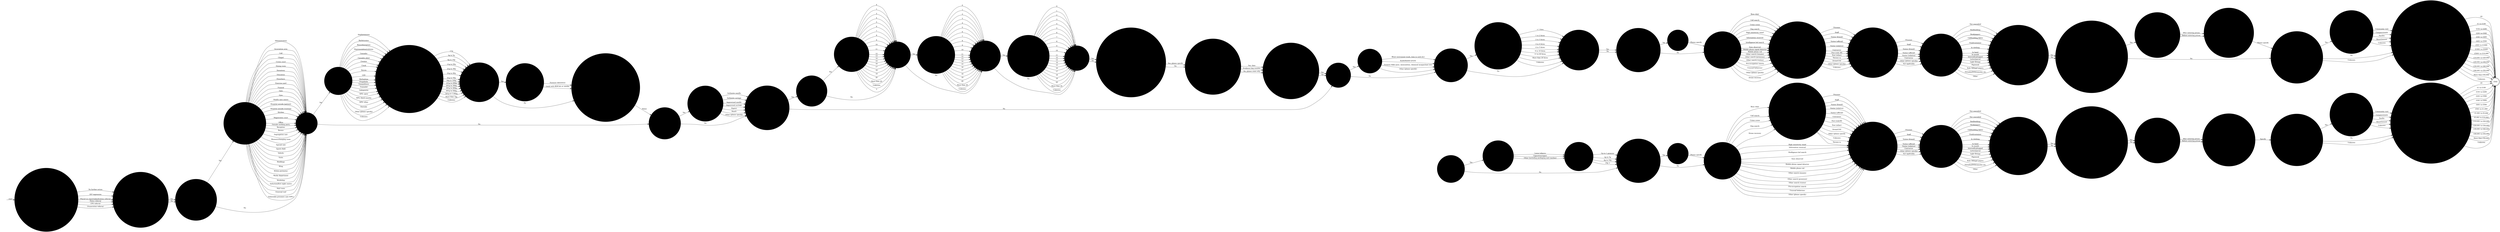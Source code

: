 digraph OLD_FINDS1 {  rankdir=LR;
  node [shape = circle];
  START_NODE [label="", shape=none];
  START_NODE -> 51230 [label = "start"];
  END_NODE [label="END", shape="doublecircle"];
  51230 [label = "What was the main management outcome of this incident?", style="filled", color="#DDD"];
  51230 -> 51231 [label = "No further action", style="filled", color="#DDD"];
  51230 -> 51231 [label = "IEP regression", style="filled", color="#DDD"];
  51230 -> 51231 [label = "Placed on report/adjudication referral", style="filled", color="#DDD"];
  51230 -> 51231 [label = "Police referral", style="filled", color="#DDD"];
  51230 -> 51231 [label = "CPS referral", style="filled", color="#DDD"];
  51230 -> 51231 [label = "Prosecution referral", style="filled", color="#DDD"];
  51231 [label = "Is any member of staff facing disciplinary charges?", style="filled", color="#DDD"];
  51231 -> 51232 [label = "Yes", style="filled", color="#DDD"];
  51231 -> 51232 [label = "No", style="filled", color="#DDD"];
  51232 [label = "Is the location of the incident known?", style="filled", color="#DDD"];
  51232 -> 51233 [label = "Yes", style="filled", color="#DDD"];
  51232 -> 51234 [label = "No", style="filled", color="#DDD"];
  51233 [label = "What was the location of the incident?", style="filled", color="#DDD"];
  51233 -> 51234 [label = "Administration", style="filled", color="#DDD"];
  51233 -> 51234 [label = "Association area", style="filled", color="#DDD"];
  51233 -> 51234 [label = "Cell", style="filled", color="#DDD"];
  51233 -> 51234 [label = "Chapel", style="filled", color="#DDD"];
  51233 -> 51234 [label = "Crown court", style="filled", color="#DDD"];
  51233 -> 51234 [label = "Dining room", style="filled", color="#DDD"];
  51233 -> 51234 [label = "Dormitory", style="filled", color="#DDD"];
  51233 -> 51234 [label = "Education", style="filled", color="#DDD"];
  51233 -> 51234 [label = "Elsewhere", style="filled", color="#DDD"];
  51233 -> 51234 [label = "Exercise yard", style="filled", color="#DDD"];
  51233 -> 51234 [label = "Funeral", style="filled", color="#DDD"];
  51233 -> 51234 [label = "Gate", style="filled", color="#DDD"];
  51233 -> 51234 [label = "Gym", style="filled", color="#DDD"];
  51233 -> 51234 [label = "Health care centre", style="filled", color="#DDD"];
  51233 -> 51234 [label = "Hospital outside (patient)", style="filled", color="#DDD"];
  51233 -> 51234 [label = "Hospital outside (visiting)", style="filled", color="#DDD"];
  51233 -> 51234 [label = "Kitchen", style="filled", color="#DDD"];
  51233 -> 51234 [label = "Magistrates court", style="filled", color="#DDD"];
  51233 -> 51234 [label = "Office", style="filled", color="#DDD"];
  51233 -> 51234 [label = "Outside working party", style="filled", color="#DDD"];
  51233 -> 51234 [label = "Reception", style="filled", color="#DDD"];
  51233 -> 51234 [label = "Recess", style="filled", color="#DDD"];
  51233 -> 51234 [label = "Segregation unit", style="filled", color="#DDD"];
  51233 -> 51234 [label = "Showers/changing room", style="filled", color="#DDD"];
  51233 -> 51234 [label = "Special unit", style="filled", color="#DDD"];
  51233 -> 51234 [label = "Sports field", style="filled", color="#DDD"];
  51233 -> 51234 [label = "Vehicle", style="filled", color="#DDD"];
  51233 -> 51234 [label = "Visits", style="filled", color="#DDD"];
  51233 -> 51234 [label = "Weddings", style="filled", color="#DDD"];
  51233 -> 51234 [label = "Wing", style="filled", color="#DDD"];
  51233 -> 51234 [label = "Within perimeter", style="filled", color="#DDD"];
  51233 -> 51234 [label = "Works department", style="filled", color="#DDD"];
  51233 -> 51234 [label = "Workshop", style="filled", color="#DDD"];
  51233 -> 51234 [label = "Induction/first night centre", style="filled", color="#DDD"];
  51233 -> 51234 [label = "Mail room", style="filled", color="#DDD"];
  51233 -> 51234 [label = "External roof", style="filled", color="#DDD"];
  51233 -> 51234 [label = "Vulnerable prisoners unit (VPU)", style="filled", color="#DDD"];
  51234 [label = "Was a drug found?", style="filled", color="#DDD"];
  51234 -> 51235 [label = "Yes", style="filled", color="#DDD"];
  51234 -> 51240 [label = "No", style="filled", color="#DDD"];
  51235 [label = "Describe the drug found", style="filled", color="#DDD"];
  51235 -> 51236 [label = "Amphetamines", style="filled", color="#DDD"];
  51235 -> 51236 [label = "Barbiturates", style="filled", color="#DDD"];
  51235 -> 51236 [label = "Benzodiazepines", style="filled", color="#DDD"];
  51235 -> 51236 [label = "Buprenorphine/subutex", style="filled", color="#DDD"];
  51235 -> 51236 [label = "Cannabis", style="filled", color="#DDD"];
  51235 -> 51236 [label = "Cannabis plant", style="filled", color="#DDD"];
  51235 -> 51236 [label = "Cocaine", style="filled", color="#DDD"];
  51235 -> 51236 [label = "Crack", style="filled", color="#DDD"];
  51235 -> 51236 [label = "Heroin", style="filled", color="#DDD"];
  51235 -> 51236 [label = "LSD", style="filled", color="#DDD"];
  51235 -> 51236 [label = "Methadone", style="filled", color="#DDD"];
  51235 -> 51236 [label = "Pregabalin", style="filled", color="#DDD"];
  51235 -> 51236 [label = "Tranquilisers", style="filled", color="#DDD"];
  51235 -> 51236 [label = "Tramadol", style="filled", color="#DDD"];
  51235 -> 51236 [label = "Gabapentin", style="filled", color="#DDD"];
  51235 -> 51236 [label = "NPS: spice", style="filled", color="#DDD"];
  51235 -> 51236 [label = "NPS: black mamba", style="filled", color="#DDD"];
  51235 -> 51236 [label = "NPS: other", style="filled", color="#DDD"];
  51235 -> 51236 [label = "Steroids", style="filled", color="#DDD"];
  51235 -> 51236 [label = "Other (please specify)", style="filled", color="#DDD"];
  51235 -> 51236 [label = "Unknown", style="filled", color="#DDD"];
  51236 [label = "What was the estimated weight of all drugs/substances found?", style="filled", color="#DDD"];
  51236 -> 51237 [label = "<1g", style="filled", color="#DDD"];
  51236 -> 51237 [label = "2g to 5g", style="filled", color="#DDD"];
  51236 -> 51237 [label = "6g to 10g", style="filled", color="#DDD"];
  51236 -> 51237 [label = "11g to 20g", style="filled", color="#DDD"];
  51236 -> 51237 [label = "21g to 30g", style="filled", color="#DDD"];
  51236 -> 51237 [label = "31g to 40g", style="filled", color="#DDD"];
  51236 -> 51237 [label = "41g to 50g", style="filled", color="#DDD"];
  51236 -> 51237 [label = "50g to 100g", style="filled", color="#DDD"];
  51236 -> 51237 [label = "101g to 200g", style="filled", color="#DDD"];
  51236 -> 51237 [label = "201g to 300g", style="filled", color="#DDD"];
  51236 -> 51237 [label = "301g to 400g", style="filled", color="#DDD"];
  51236 -> 51237 [label = "401g to 500g", style="filled", color="#DDD"];
  51236 -> 51237 [label = "501g to 1,000g", style="filled", color="#DDD"];
  51236 -> 51237 [label = "More than 1kg", style="filled", color="#DDD"];
  51236 -> 51237 [label = "Unknown", style="filled", color="#DDD"];
  51237 [label = "Was the substance found analysed?", style="filled", color="#DDD"];
  51237 -> 51238 [label = "Yes", style="filled", color="#DDD"];
  51237 -> 51239 [label = "No", style="filled", color="#DDD"];
  51238 [label = "How was the substance analysed?", style="filled", color="#DDD"];
  51238 -> 51239 [label = "Forensic laboratory", style="filled", color="#DDD"];
  51238 -> 51239 [label = "Local with BDH kit or similar", style="filled", color="#DDD"];
  51239 [label = "To which police station were seized drugs sent for destruction?", style="filled", color="#DDD"];
  51239 -> 51240 [label = "Name", style="filled", color="#DDD"];
  51240 [label = "Was drug equipment found?", style="filled", color="#DDD"];
  51240 -> 51241 [label = "Yes", style="filled", color="#DDD"];
  51240 -> 51242 [label = "No", style="filled", color="#DDD"];
  51241 [label = "Describe drug equipment found", style="filled", color="#DDD"];
  51241 -> 51242 [label = "Authentic needle", style="filled", color="#DDD"];
  51241 -> 51242 [label = "Authentic syringe", style="filled", color="#DDD"];
  51241 -> 51242 [label = "Improvised needle", style="filled", color="#DDD"];
  51241 -> 51242 [label = "Improvised syringe", style="filled", color="#DDD"];
  51241 -> 51242 [label = "Pipe(s)", style="filled", color="#DDD"];
  51241 -> 51242 [label = "Roach", style="filled", color="#DDD"];
  51241 -> 51242 [label = "Other (please specify)", style="filled", color="#DDD"];
  51242 [label = "Was a mobile phone related item found?", style="filled", color="#DDD"];
  51242 -> 51243 [label = "Yes", style="filled", color="#DDD"];
  51242 -> 51253 [label = "No", style="filled", color="#DDD"];
  51243 [label = "Was a mobile phone found?", style="filled", color="#DDD"];
  51243 -> 51244 [label = "Yes", style="filled", color="#DDD"];
  51243 -> 51245 [label = "No", style="filled", color="#DDD"];
  51244 [label = "Enter number of mobiles found", style="filled", color="#DDD"];
  51244 -> 51245 [label = "0", style="filled", color="#DDD"];
  51244 -> 51245 [label = "1", style="filled", color="#DDD"];
  51244 -> 51245 [label = "2", style="filled", color="#DDD"];
  51244 -> 51245 [label = "4", style="filled", color="#DDD"];
  51244 -> 51245 [label = "5", style="filled", color="#DDD"];
  51244 -> 51245 [label = "6", style="filled", color="#DDD"];
  51244 -> 51245 [label = "7", style="filled", color="#DDD"];
  51244 -> 51245 [label = "8", style="filled", color="#DDD"];
  51244 -> 51245 [label = "9", style="filled", color="#DDD"];
  51244 -> 51245 [label = "10", style="filled", color="#DDD"];
  51244 -> 51245 [label = "11", style="filled", color="#DDD"];
  51244 -> 51245 [label = "12", style="filled", color="#DDD"];
  51244 -> 51245 [label = "13", style="filled", color="#DDD"];
  51244 -> 51245 [label = "14", style="filled", color="#DDD"];
  51244 -> 51245 [label = "15", style="filled", color="#DDD"];
  51244 -> 51245 [label = "16", style="filled", color="#DDD"];
  51244 -> 51245 [label = "17", style="filled", color="#DDD"];
  51244 -> 51245 [label = "18", style="filled", color="#DDD"];
  51244 -> 51245 [label = "19", style="filled", color="#DDD"];
  51244 -> 51245 [label = "20", style="filled", color="#DDD"];
  51244 -> 51245 [label = "More than 20", style="filled", color="#DDD"];
  51244 -> 51245 [label = "Unknown", style="filled", color="#DDD"];
  51244 -> 51245 [label = "3", style="filled", color="#DDD"];
  51245 [label = "Was a SIM card found?", style="filled", color="#DDD"];
  51245 -> 51246 [label = "Yes", style="filled", color="#DDD"];
  51245 -> 51247 [label = "No", style="filled", color="#DDD"];
  51246 [label = "Enter number of SIM cards found", style="filled", color="#DDD"];
  51246 -> 51247 [label = "0", style="filled", color="#DDD"];
  51246 -> 51247 [label = "1", style="filled", color="#DDD"];
  51246 -> 51247 [label = "2", style="filled", color="#DDD"];
  51246 -> 51247 [label = "3", style="filled", color="#DDD"];
  51246 -> 51247 [label = "4", style="filled", color="#DDD"];
  51246 -> 51247 [label = "5", style="filled", color="#DDD"];
  51246 -> 51247 [label = "6", style="filled", color="#DDD"];
  51246 -> 51247 [label = "7", style="filled", color="#DDD"];
  51246 -> 51247 [label = "8", style="filled", color="#DDD"];
  51246 -> 51247 [label = "9", style="filled", color="#DDD"];
  51246 -> 51247 [label = "10", style="filled", color="#DDD"];
  51246 -> 51247 [label = "11", style="filled", color="#DDD"];
  51246 -> 51247 [label = "12", style="filled", color="#DDD"];
  51246 -> 51247 [label = "13", style="filled", color="#DDD"];
  51246 -> 51247 [label = "14", style="filled", color="#DDD"];
  51246 -> 51247 [label = "15", style="filled", color="#DDD"];
  51246 -> 51247 [label = "16", style="filled", color="#DDD"];
  51246 -> 51247 [label = "17", style="filled", color="#DDD"];
  51246 -> 51247 [label = "18", style="filled", color="#DDD"];
  51246 -> 51247 [label = "19", style="filled", color="#DDD"];
  51246 -> 51247 [label = "20", style="filled", color="#DDD"];
  51246 -> 51247 [label = "More than 20", style="filled", color="#DDD"];
  51246 -> 51247 [label = "Unknown", style="filled", color="#DDD"];
  51247 [label = "Was a memory card found?", style="filled", color="#DDD"];
  51247 -> 51248 [label = "Yes", style="filled", color="#DDD"];
  51247 -> 51249 [label = "No", style="filled", color="#DDD"];
  51248 [label = "Enter number of memory cards found", style="filled", color="#DDD"];
  51248 -> 51249 [label = "0", style="filled", color="#DDD"];
  51248 -> 51249 [label = "1", style="filled", color="#DDD"];
  51248 -> 51249 [label = "2", style="filled", color="#DDD"];
  51248 -> 51249 [label = "3", style="filled", color="#DDD"];
  51248 -> 51249 [label = "4", style="filled", color="#DDD"];
  51248 -> 51249 [label = "5", style="filled", color="#DDD"];
  51248 -> 51249 [label = "6", style="filled", color="#DDD"];
  51248 -> 51249 [label = "7", style="filled", color="#DDD"];
  51248 -> 51249 [label = "8", style="filled", color="#DDD"];
  51248 -> 51249 [label = "9", style="filled", color="#DDD"];
  51248 -> 51249 [label = "10", style="filled", color="#DDD"];
  51248 -> 51249 [label = "11", style="filled", color="#DDD"];
  51248 -> 51249 [label = "12", style="filled", color="#DDD"];
  51248 -> 51249 [label = "13", style="filled", color="#DDD"];
  51248 -> 51249 [label = "14", style="filled", color="#DDD"];
  51248 -> 51249 [label = "15", style="filled", color="#DDD"];
  51248 -> 51249 [label = "16", style="filled", color="#DDD"];
  51248 -> 51249 [label = "17", style="filled", color="#DDD"];
  51248 -> 51249 [label = "18", style="filled", color="#DDD"];
  51248 -> 51249 [label = "19", style="filled", color="#DDD"];
  51248 -> 51249 [label = "20", style="filled", color="#DDD"];
  51248 -> 51249 [label = "More than 20", style="filled", color="#DDD"];
  51248 -> 51249 [label = "Unknown", style="filled", color="#DDD"];
  51249 [label = "Was a charger found?", style="filled", color="#DDD"];
  51249 -> 51250 [label = "Yes", style="filled", color="#DDD"];
  51249 -> 51250 [label = "No", style="filled", color="#DDD"];
  51250 [label = "Was any other mobile phone/communication related item found?", style="filled", color="#DDD"];
  51250 -> 51251 [label = "Yes: please specify", style="filled", color="#DDD"];
  51250 -> 51251 [label = "No", style="filled", color="#DDD"];
  51251 [label = "Has phone/SIM/memory card been sent to NDTSG?", style="filled", color="#DDD"];
  51251 -> 51252 [label = "Yes: date", style="filled", color="#DDD"];
  51251 -> 51252 [label = "Evidence bag number", style="filled", color="#DDD"];
  51251 -> 51252 [label = "No: please state why", style="filled", color="#DDD"];
  51252 [label = "Has phone/SIM/equipment been retained by police?", style="filled", color="#DDD"];
  51252 -> 51253 [label = "Yes", style="filled", color="#DDD"];
  51252 -> 51253 [label = "No", style="filled", color="#DDD"];
  51253 [label = "Was a weapon found?", style="filled", color="#DDD"];
  51253 -> 51254 [label = "Yes", style="filled", color="#DDD"];
  51253 -> 51255 [label = "No", style="filled", color="#DDD"];
  51254 [label = "Describe the weapon", style="filled", color="#DDD"];
  51254 -> 51255 [label = "Blunt instrument (cosh, item in sock etc)", style="filled", color="#DDD"];
  51254 -> 51255 [label = "Knife/bladed article", style="filled", color="#DDD"];
  51254 -> 51255 [label = "Firearm (fake guns, ammunition, chemical incapacitant etc)", style="filled", color="#DDD"];
  51254 -> 51255 [label = "Other (please specify)", style="filled", color="#DDD"];
  51255 [label = "Was any alcohol/hooch found?", style="filled", color="#DDD"];
  51255 -> 51256 [label = "Yes", style="filled", color="#DDD"];
  51255 -> 51257 [label = "No", style="filled", color="#DDD"];
  51256 [label = "What quantity of alcohol/hooch was found?", style="filled", color="#DDD"];
  51256 -> 51257 [label = "< 1 litre", style="filled", color="#DDD"];
  51256 -> 51257 [label = "1 to 2 litres", style="filled", color="#DDD"];
  51256 -> 51257 [label = "2 to 3 litres", style="filled", color="#DDD"];
  51256 -> 51257 [label = "3 to 4 litres", style="filled", color="#DDD"];
  51256 -> 51257 [label = "4 to 5 litres", style="filled", color="#DDD"];
  51256 -> 51257 [label = "6 to 10 litres", style="filled", color="#DDD"];
  51256 -> 51257 [label = "11 to 20 litres", style="filled", color="#DDD"];
  51256 -> 51257 [label = "More than 20 litres", style="filled", color="#DDD"];
  51256 -> 51257 [label = "Unknown", style="filled", color="#DDD"];
  51257 [label = "Was any distilling equipment found?", style="filled", color="#DDD"];
  51257 -> 51258 [label = "Yes", style="filled", color="#DDD"];
  51257 -> 51258 [label = "No", style="filled", color="#DDD"];
  51258 [label = "Were any other reportable items found?", style="filled", color="#DDD"];
  51258 -> 51259 [label = "Yes"];
  51258 -> 51260 [label = "No"];
  51259 [label = "Describe the item", style="filled", color="#DDD"];
  51259 -> 51260 [label = "Please specify"];
  51260 [label = "Describe how the item was found", style="filled", color="#DDD"];
  51260 -> 51261 [label = "Boss chair"];
  51260 -> 51261 [label = "Cell search"];
  51260 -> 51261 [label = "Crime scene"];
  51260 -> 51261 [label = "Dog search"];
  51260 -> 51261 [label = "High sensitivity wand"];
  51260 -> 51261 [label = "Information received"];
  51260 -> 51261 [label = "Intelligence led search"];
  51260 -> 51261 [label = "Item observed"];
  51260 -> 51261 [label = "Mobile phone signal detector"];
  51260 -> 51261 [label = "Mobile phone rod"];
  51260 -> 51261 [label = "Other search (inmate)"];
  51260 -> 51261 [label = "Other search (premises)"];
  51260 -> 51261 [label = "Other search (visitor)"];
  51260 -> 51261 [label = "Pre-occupation search"];
  51260 -> 51261 [label = "Unusual behaviour"];
  51260 -> 51261 [label = "Other (please specify)"];
  51260 -> 51261 [label = "Drone recovery"];
  51261 [label = "Describe the method of entry into the establishment", style="filled", color="#DDD"];
  51261 -> 51262 [label = "Prisoner"];
  51261 -> 51262 [label = "Staff"];
  51261 -> 51262 [label = "Visitor (friend)"];
  51261 -> 51262 [label = "Visitor (official)"];
  51261 -> 51262 [label = "Visitor (relative)"];
  51261 -> 51262 [label = "Contractor"];
  51261 -> 51262 [label = "Post (rule 39)"];
  51261 -> 51262 [label = "Post (other)"];
  51261 -> 51262 [label = "Thrown in"];
  51261 -> 51262 [label = "Drone/UAV"];
  51261 -> 51262 [label = "Other (please specify)"];
  51261 -> 51262 [label = "Unknown"];
  51262 [label = "If found in possession, whose was it found in?", style="filled", color="#DDD"];
  51262 -> 51263 [label = "Prisoner"];
  51262 -> 51263 [label = "Staff"];
  51262 -> 51263 [label = "Visitor (friend)"];
  51262 -> 51263 [label = "Visitor (official)"];
  51262 -> 51263 [label = "Visitor (relative)"];
  51262 -> 51263 [label = "Contractor"];
  51262 -> 51263 [label = "Other (please specify)"];
  51262 -> 51263 [label = "Not applicable"];
  51263 [label = "What was the method of concealment?", style="filled", color="#DDD"];
  51263 -> 51264 [label = "Not concealed"];
  51263 -> 51264 [label = "Bed/bedding"];
  51263 -> 51264 [label = "Book/papers"];
  51263 -> 51264 [label = "Cell/building fabric"];
  51263 -> 51264 [label = "Food/container"];
  51263 -> 51264 [label = "In clothing"];
  51263 -> 51264 [label = "In hand"];
  51263 -> 51264 [label = "In mouth"];
  51263 -> 51264 [label = "Internally/plugged"];
  51263 -> 51264 [label = "Letter/parcel"];
  51263 -> 51264 [label = "Light fittings"];
  51263 -> 51264 [label = "Pipework"];
  51263 -> 51264 [label = "Rule 39/legal papers"];
  51263 -> 51264 [label = "TV/radio/DVD/consoles etc"];
  51263 -> 51264 [label = "Other"];
  51264 [label = "Is the item heavily contaminated (e.g. blood or faeces)?", style="filled", color="#DDD"];
  51264 -> 51265 [label = "Yes"];
  51264 -> 51265 [label = "No"];
  51265 [label = "Was a visitor suspected of involvement and arrested by the police?", style="filled", color="#DDD"];
  51265 -> 51266 [label = "Yes"];
  51265 -> 51268 [label = "No"];
  51266 [label = "Describe circumstances of visitors arrest", style="filled", color="#DDD"];
  51266 -> 51267 [label = "After entering prison"];
  51266 -> 51267 [label = "Before entering prison"];
  51267 [label = "To which police station was the visitor taken?", style="filled", color="#DDD"];
  51267 -> 51268 [label = "Please specify"];
  51268 [label = "Were the items obtained on temporary release?", style="filled", color="#DDD"];
  51268 -> 51269 [label = "Yes"];
  51268 -> 51270 [label = "No"];
  51268 -> 51270 [label = "Unknown"];
  51269 [label = "Describe the type of temporary release", style="filled", color="#DDD"];
  51269 -> 51270 [label = "Community visit"];
  51269 -> 51270 [label = "Compassionate"];
  51269 -> 51270 [label = "Facility"];
  51269 -> 51270 [label = "Resettlement"];
  51269 -> 51270 [label = "Unknown"];
  51270 [label = "What was the total estimated value of the find (drugs, mobile phones etc)?", style="filled", color="#DDD"];
  51270 -> END_NODE [label = "£0"];
  51270 -> END_NODE [label = "£1 to £100"];
  51270 -> END_NODE [label = "£101 to £200"];
  51270 -> END_NODE [label = "£201 to £300"];
  51270 -> END_NODE [label = "£301 to £400"];
  51270 -> END_NODE [label = "£401 to £500"];
  51270 -> END_NODE [label = "£501 to £1000"];
  51270 -> END_NODE [label = "£1001 to £5000"];
  51270 -> END_NODE [label = "£5001 to £10,000"];
  51270 -> END_NODE [label = "£10,001 to £20,000"];
  51270 -> END_NODE [label = "£20,001 to £30,000"];
  51270 -> END_NODE [label = "£30,001 to £40,000"];
  51270 -> END_NODE [label = "£40,001 to £50,000"];
  51270 -> END_NODE [label = "More than £50,000"];
  51270 -> END_NODE [label = "Unknown"];
  57223 [label = "Was any tobacco found?", style="filled", color="#DDD"];
  57223 -> 57224 [label = "Yes", style="filled", color="#DDD"];
  57223 -> 57226 [label = "No", style="filled", color="#DDD"];
  57224 [label = "Describe the tobacco found", style="filled", color="#DDD"];
  57224 -> 57225 [label = "Loose tobacco", style="filled", color="#DDD"];
  57224 -> 57225 [label = "Cigarettes/cigars", style="filled", color="#DDD"];
  57224 -> 57225 [label = "Other (including packaging and roaches)", style="filled", color="#DDD"];
  57225 [label = "Approx weight of tobacco", style="filled", color="#DDD"];
  57225 -> 57226 [label = "Up to 1 gramme", style="filled", color="#DDD"];
  57225 -> 57226 [label = "2g to 5g", style="filled", color="#DDD"];
  57225 -> 57226 [label = "6g to 10g", style="filled", color="#DDD"];
  57225 -> 57226 [label = "10g +", style="filled", color="#DDD"];
  57226 [label = "Were any other reportable items found?", style="filled", color="#DDD"];
  57226 -> 57227 [label = "Yes", style="filled", color="#DDD"];
  57226 -> 57228 [label = "No", style="filled", color="#DDD"];
  57227 [label = "Describe the item", style="filled", color="#DDD"];
  57227 -> 57228 [label = "Please specify", style="filled", color="#DDD"];
  57228 [label = "Describe how the item was found", style="filled", color="#DDD"];
  57228 -> 57229 [label = "Boss chair", style="filled", color="#DDD"];
  57228 -> 57229 [label = "Cell search", style="filled", color="#DDD"];
  57228 -> 57229 [label = "Crime scene", style="filled", color="#DDD"];
  57228 -> 57229 [label = "Dog search", style="filled", color="#DDD"];
  57228 -> 57229 [label = "Drone recovery", style="filled", color="#DDD"];
  57228 -> 57230 [label = "High sensitivity wand", style="filled", color="#DDD"];
  57228 -> 57230 [label = "Information received", style="filled", color="#DDD"];
  57228 -> 57230 [label = "Ntelligence led search", style="filled", color="#DDD"];
  57228 -> 57230 [label = "Item observed", style="filled", color="#DDD"];
  57228 -> 57230 [label = "Mobile phone signal detector", style="filled", color="#DDD"];
  57228 -> 57230 [label = "Mobile phone rod", style="filled", color="#DDD"];
  57228 -> 57230 [label = "Other search (inmate)", style="filled", color="#DDD"];
  57228 -> 57230 [label = "Other search (premises)", style="filled", color="#DDD"];
  57228 -> 57230 [label = "Other search (visitor)", style="filled", color="#DDD"];
  57228 -> 57230 [label = "Pre-occupation search", style="filled", color="#DDD"];
  57228 -> 57230 [label = "Unusual behaviour", style="filled", color="#DDD"];
  57228 -> 57230 [label = "Other (please specify)", style="filled", color="#DDD"];
  57229 [label = "Describe the method of entry into the establishment", style="filled", color="#DDD"];
  57229 -> 57230 [label = "Prisoner", style="filled", color="#DDD"];
  57229 -> 57230 [label = "Staff", style="filled", color="#DDD"];
  57229 -> 57230 [label = "Visitor (friend)", style="filled", color="#DDD"];
  57229 -> 57230 [label = "Visitor (relative)", style="filled", color="#DDD"];
  57229 -> 57230 [label = "Visitor (official)", style="filled", color="#DDD"];
  57229 -> 57230 [label = "Contractor", style="filled", color="#DDD"];
  57229 -> 57230 [label = "Post (rule39)", style="filled", color="#DDD"];
  57229 -> 57230 [label = "Post (other)", style="filled", color="#DDD"];
  57229 -> 57230 [label = "Drone/UAV", style="filled", color="#DDD"];
  57229 -> 57230 [label = "Other (please specify", style="filled", color="#DDD"];
  57229 -> 57230 [label = "Unknown", style="filled", color="#DDD"];
  57229 -> 57230 [label = "Thrown in", style="filled", color="#DDD"];
  57230 [label = "If found in possession, whose was it found in", style="filled", color="#DDD"];
  57230 -> 57231 [label = "Prisoner", style="filled", color="#DDD"];
  57230 -> 57231 [label = "Staff", style="filled", color="#DDD"];
  57230 -> 57231 [label = "Visitor (friend)", style="filled", color="#DDD"];
  57230 -> 57231 [label = "Visitor (official)", style="filled", color="#DDD"];
  57230 -> 57231 [label = "Visitor (relative)", style="filled", color="#DDD"];
  57230 -> 57231 [label = "Contractor", style="filled", color="#DDD"];
  57230 -> 57231 [label = "Other (please specify)", style="filled", color="#DDD"];
  57230 -> 57231 [label = "Not applicable", style="filled", color="#DDD"];
  57231 [label = "What was the method of concealment?", style="filled", color="#DDD"];
  57231 -> 57232 [label = "Not concealed", style="filled", color="#DDD"];
  57231 -> 57232 [label = "Not concealed", style="filled", color="#DDD"];
  57231 -> 57232 [label = "Bed/bedding", style="filled", color="#DDD"];
  57231 -> 57232 [label = "Book/papers", style="filled", color="#DDD"];
  57231 -> 57232 [label = "Cell/building fabric", style="filled", color="#DDD"];
  57231 -> 57232 [label = "Food/container", style="filled", color="#DDD"];
  57231 -> 57232 [label = "In clothing", style="filled", color="#DDD"];
  57231 -> 57232 [label = "In hand", style="filled", color="#DDD"];
  57231 -> 57232 [label = "In mouth", style="filled", color="#DDD"];
  57231 -> 57232 [label = "Internally/plugged", style="filled", color="#DDD"];
  57231 -> 57232 [label = "Letter/parcel", style="filled", color="#DDD"];
  57231 -> 57232 [label = "Light fittings", style="filled", color="#DDD"];
  57231 -> 57232 [label = "Pipework", style="filled", color="#DDD"];
  57231 -> 57232 [label = "Rule 39/legal papers", style="filled", color="#DDD"];
  57231 -> 57232 [label = "TV/radio/DVD/consoles etc.", style="filled", color="#DDD"];
  57231 -> 57232 [label = "Other", style="filled", color="#DDD"];
  57232 [label = "Is the item heavily contaminated (e.g. blood, faeces)?", style="filled", color="#DDD"];
  57232 -> 57233 [label = "Yes", style="filled", color="#DDD"];
  57232 -> 57233 [label = "No", style="filled", color="#DDD"];
  57233 [label = "Was a visitor suspected of involvement and arrested by the police?", style="filled", color="#DDD"];
  57233 -> 57234 [label = "Yes", style="filled", color="#DDD"];
  57233 -> 57234 [label = "No", style="filled", color="#DDD"];
  57234 [label = "Describe circumstances of visitors arrest", style="filled", color="#DDD"];
  57234 -> 57235 [label = "After entering prison", style="filled", color="#DDD"];
  57234 -> 57235 [label = "Before entering prison", style="filled", color="#DDD"];
  57235 [label = "To which police station was the visitor taken to?", style="filled", color="#DDD"];
  57235 -> 57236 [label = "Specify", style="filled", color="#DDD"];
  57236 [label = "Were the items obtained on temporary release?", style="filled", color="#DDD"];
  57236 -> 57237 [label = "Yes", style="filled", color="#DDD"];
  57236 -> 57238 [label = "No", style="filled", color="#DDD"];
  57236 -> 57238 [label = "Unknown", style="filled", color="#DDD"];
  57237 [label = "Describe the type of temporary release", style="filled", color="#DDD"];
  57237 -> 57238 [label = "Community visit", style="filled", color="#DDD"];
  57237 -> 57238 [label = "Compassionate", style="filled", color="#DDD"];
  57237 -> 57238 [label = "Facilty", style="filled", color="#DDD"];
  57237 -> 57238 [label = "Resettlement", style="filled", color="#DDD"];
  57237 -> 57238 [label = "Unknown", style="filled", color="#DDD"];
  57238 [label = "What was the total estimated value of the find (drugs, mobile phones etc.)?", style="filled", color="#DDD"];
  57238 -> END_NODE [label = "£0", style="filled", color="#DDD"];
  57238 -> END_NODE [label = "£1 to £100", style="filled", color="#DDD"];
  57238 -> END_NODE [label = "£101 to £200", style="filled", color="#DDD"];
  57238 -> END_NODE [label = "£201 to £300", style="filled", color="#DDD"];
  57238 -> END_NODE [label = "£301 to £400", style="filled", color="#DDD"];
  57238 -> END_NODE [label = "£401 to £500", style="filled", color="#DDD"];
  57238 -> END_NODE [label = "£501 to £1,000", style="filled", color="#DDD"];
  57238 -> END_NODE [label = "£1,001 to £5,000", style="filled", color="#DDD"];
  57238 -> END_NODE [label = "£5,001 to £10,000", style="filled", color="#DDD"];
  57238 -> END_NODE [label = "£10,001 to £20,000", style="filled", color="#DDD"];
  57238 -> END_NODE [label = "£20,001 to £30,000", style="filled", color="#DDD"];
  57238 -> END_NODE [label = "£30,001 to £40,000", style="filled", color="#DDD"];
  57238 -> END_NODE [label = "£40,001 to £50,000", style="filled", color="#DDD"];
  57238 -> END_NODE [label = "More than £50,000", style="filled", color="#DDD"];
  57238 -> END_NODE [label = "Unknown", style="filled", color="#DDD"];
}
